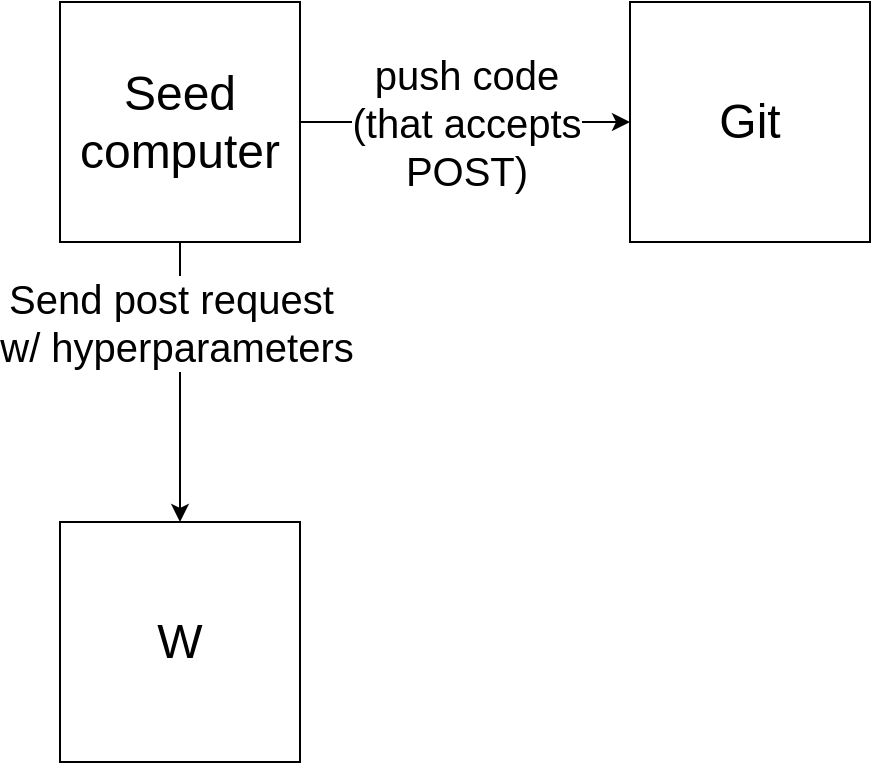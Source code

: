 <mxfile>
    <diagram id="SI2NvtfFkFqdeMuqi2vK" name="Page-1">
        <mxGraphModel dx="939" dy="778" grid="1" gridSize="10" guides="1" tooltips="1" connect="1" arrows="1" fold="1" page="1" pageScale="1" pageWidth="850" pageHeight="1100" math="0" shadow="0">
            <root>
                <mxCell id="0"/>
                <mxCell id="1" parent="0"/>
                <mxCell id="5" value="&lt;font style=&quot;font-size: 20px;&quot;&gt;push code&lt;/font&gt;&lt;div&gt;&lt;font style=&quot;font-size: 20px;&quot;&gt;(that accepts&lt;/font&gt;&lt;/div&gt;&lt;div&gt;&lt;font style=&quot;font-size: 20px;&quot;&gt;POST)&lt;/font&gt;&lt;/div&gt;" style="edgeStyle=none;html=1;" edge="1" parent="1" source="2" target="4">
                    <mxGeometry relative="1" as="geometry">
                        <mxPoint as="offset"/>
                    </mxGeometry>
                </mxCell>
                <mxCell id="7" value="" style="edgeStyle=none;html=1;startSize=1;" edge="1" parent="1" target="3">
                    <mxGeometry relative="1" as="geometry">
                        <mxPoint x="140" y="190" as="sourcePoint"/>
                    </mxGeometry>
                </mxCell>
                <mxCell id="10" value="&lt;span style=&quot;scrollbar-color: light-dark(#e2e2e2, #4b4b4b)&lt;br/&gt;&#x9;&#x9;&#x9;&#x9;&#x9;light-dark(#fbfbfb, var(--dark-panel-color)); font-size: 20px;&quot;&gt;Send post request&amp;nbsp;&lt;/span&gt;&lt;div style=&quot;scrollbar-color: light-dark(#e2e2e2, #4b4b4b)&lt;br/&gt;&#x9;&#x9;&#x9;&#x9;&#x9;light-dark(#fbfbfb, var(--dark-panel-color));&quot;&gt;&lt;span style=&quot;scrollbar-color: light-dark(#e2e2e2, #4b4b4b)&lt;br/&gt;&#x9;&#x9;&#x9;&#x9;&#x9;light-dark(#fbfbfb, var(--dark-panel-color)); font-size: 20px;&quot;&gt;w/ hyperparameters&lt;/span&gt;&lt;/div&gt;" style="edgeLabel;html=1;align=center;verticalAlign=middle;resizable=0;points=[];" vertex="1" connectable="0" parent="7">
                    <mxGeometry x="-0.418" y="-2" relative="1" as="geometry">
                        <mxPoint y="-1" as="offset"/>
                    </mxGeometry>
                </mxCell>
                <mxCell id="2" value="&lt;font style=&quot;font-size: 24px;&quot;&gt;Seed computer&lt;/font&gt;" style="whiteSpace=wrap;html=1;aspect=fixed;" vertex="1" parent="1">
                    <mxGeometry x="80" y="70" width="120" height="120" as="geometry"/>
                </mxCell>
                <mxCell id="3" value="&lt;font style=&quot;font-size: 24px;&quot;&gt;W&lt;/font&gt;" style="whiteSpace=wrap;html=1;aspect=fixed;" vertex="1" parent="1">
                    <mxGeometry x="80" y="330" width="120" height="120" as="geometry"/>
                </mxCell>
                <mxCell id="4" value="&lt;font style=&quot;font-size: 24px;&quot;&gt;Git&lt;/font&gt;" style="whiteSpace=wrap;html=1;aspect=fixed;" vertex="1" parent="1">
                    <mxGeometry x="365" y="70" width="120" height="120" as="geometry"/>
                </mxCell>
            </root>
        </mxGraphModel>
    </diagram>
</mxfile>